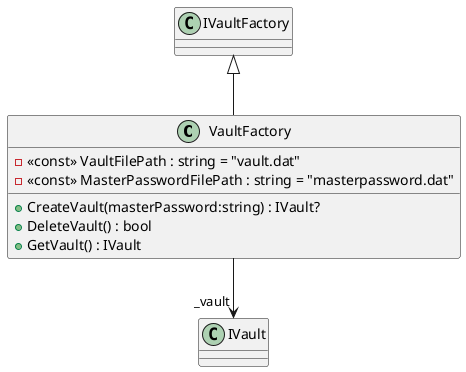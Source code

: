 @startuml
class VaultFactory {
    - <<const>> VaultFilePath : string = "vault.dat"
    - <<const>> MasterPasswordFilePath : string = "masterpassword.dat"
    + CreateVault(masterPassword:string) : IVault?
    + DeleteVault() : bool
    + GetVault() : IVault
}
IVaultFactory <|-- VaultFactory
VaultFactory --> "_vault" IVault
@enduml

